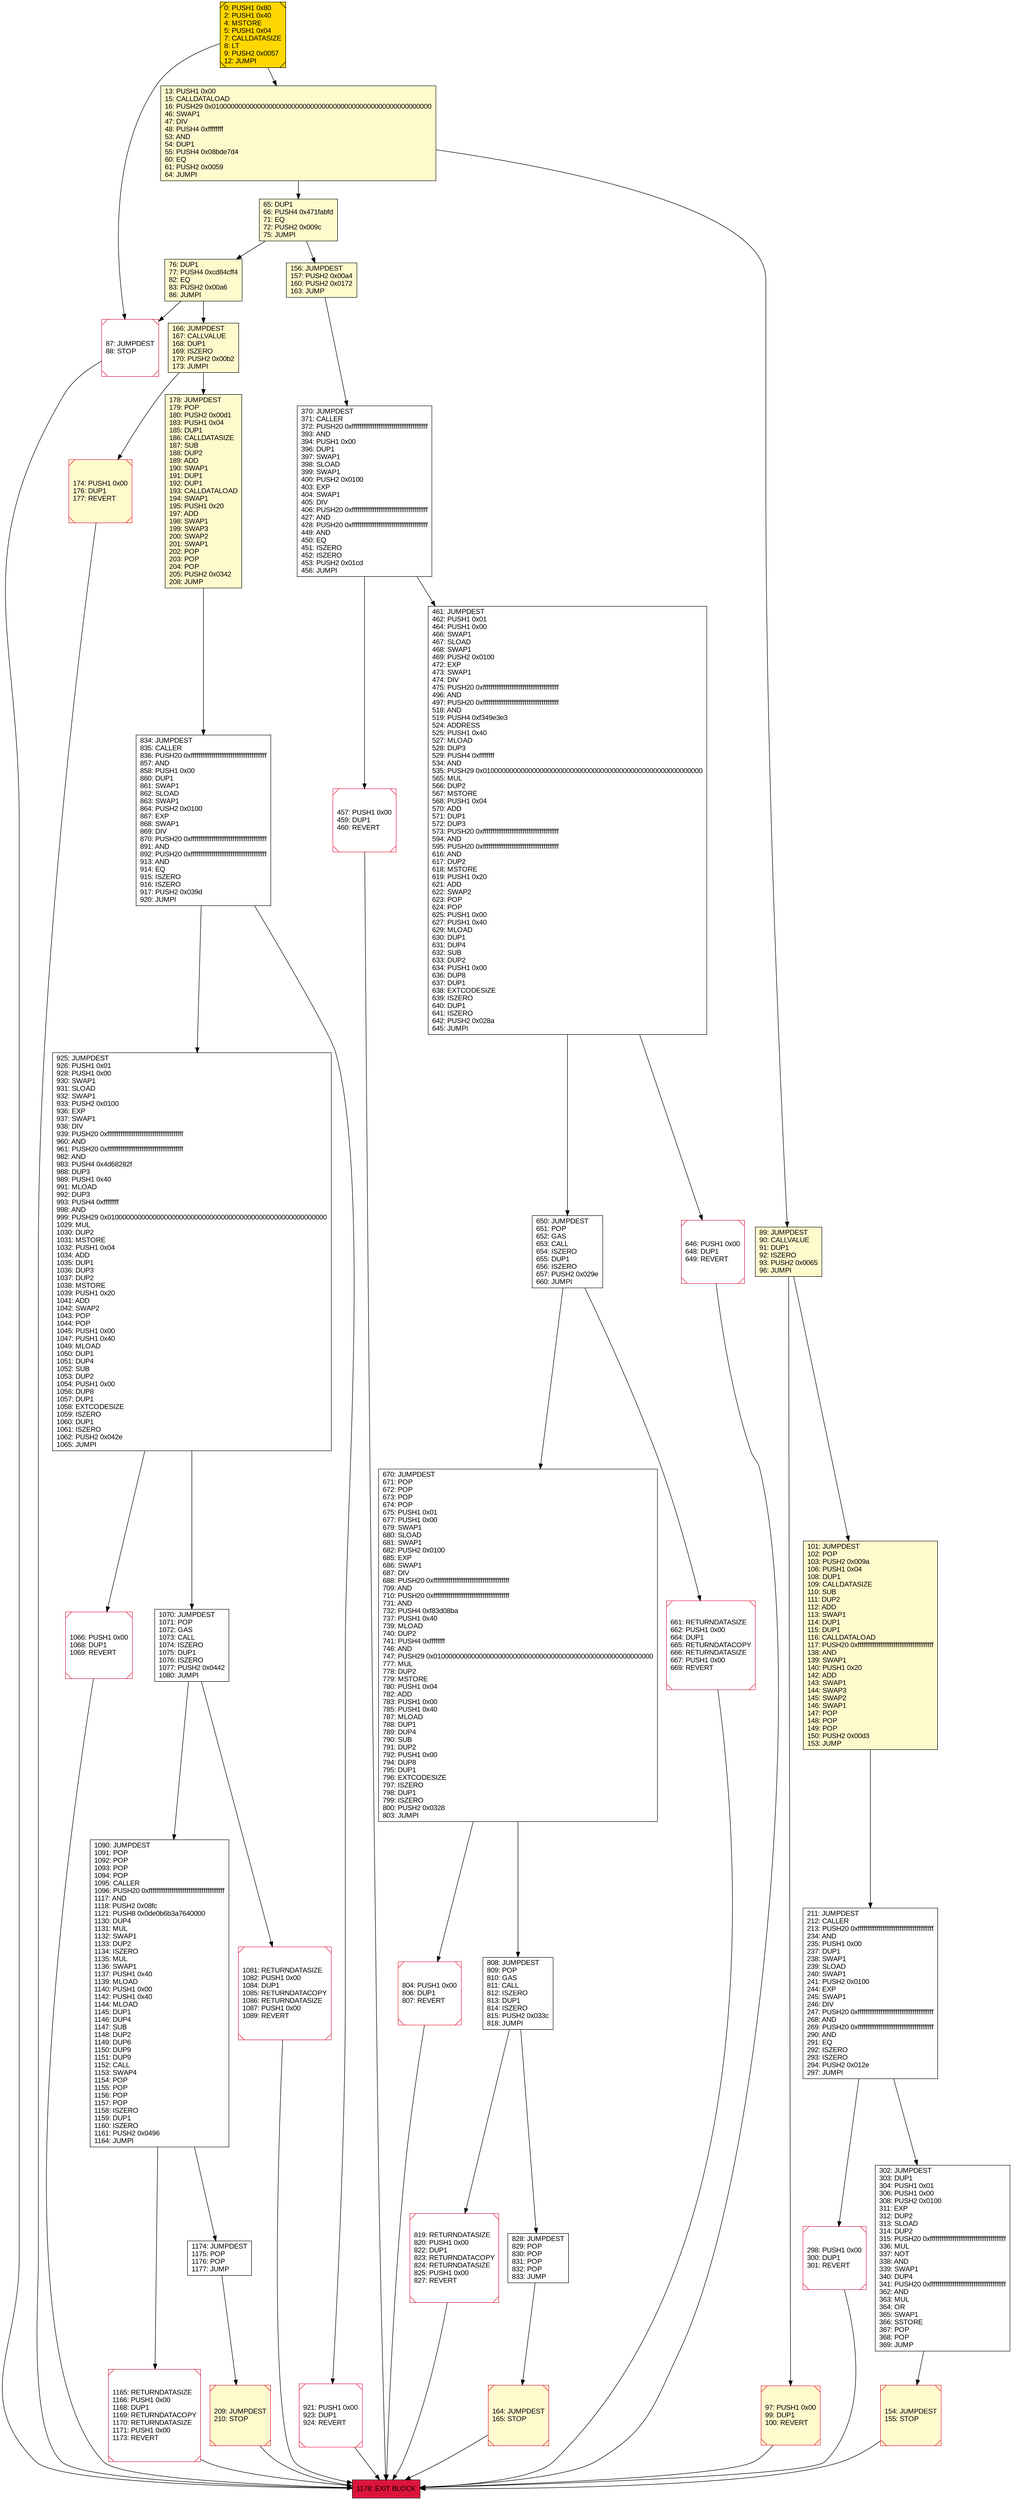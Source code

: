 digraph G {
bgcolor=transparent rankdir=UD;
node [shape=box style=filled color=black fillcolor=white fontname=arial fontcolor=black];
97 [label="97: PUSH1 0x00\l99: DUP1\l100: REVERT\l" fillcolor=lemonchiffon shape=Msquare color=crimson ];
670 [label="670: JUMPDEST\l671: POP\l672: POP\l673: POP\l674: POP\l675: PUSH1 0x01\l677: PUSH1 0x00\l679: SWAP1\l680: SLOAD\l681: SWAP1\l682: PUSH2 0x0100\l685: EXP\l686: SWAP1\l687: DIV\l688: PUSH20 0xffffffffffffffffffffffffffffffffffffffff\l709: AND\l710: PUSH20 0xffffffffffffffffffffffffffffffffffffffff\l731: AND\l732: PUSH4 0xf83d08ba\l737: PUSH1 0x40\l739: MLOAD\l740: DUP2\l741: PUSH4 0xffffffff\l746: AND\l747: PUSH29 0x0100000000000000000000000000000000000000000000000000000000\l777: MUL\l778: DUP2\l779: MSTORE\l780: PUSH1 0x04\l782: ADD\l783: PUSH1 0x00\l785: PUSH1 0x40\l787: MLOAD\l788: DUP1\l789: DUP4\l790: SUB\l791: DUP2\l792: PUSH1 0x00\l794: DUP8\l795: DUP1\l796: EXTCODESIZE\l797: ISZERO\l798: DUP1\l799: ISZERO\l800: PUSH2 0x0328\l803: JUMPI\l" ];
87 [label="87: JUMPDEST\l88: STOP\l" shape=Msquare color=crimson ];
209 [label="209: JUMPDEST\l210: STOP\l" fillcolor=lemonchiffon shape=Msquare color=crimson ];
804 [label="804: PUSH1 0x00\l806: DUP1\l807: REVERT\l" shape=Msquare color=crimson ];
298 [label="298: PUSH1 0x00\l300: DUP1\l301: REVERT\l" shape=Msquare color=crimson ];
808 [label="808: JUMPDEST\l809: POP\l810: GAS\l811: CALL\l812: ISZERO\l813: DUP1\l814: ISZERO\l815: PUSH2 0x033c\l818: JUMPI\l" ];
1066 [label="1066: PUSH1 0x00\l1068: DUP1\l1069: REVERT\l" shape=Msquare color=crimson ];
76 [label="76: DUP1\l77: PUSH4 0xcd84cff4\l82: EQ\l83: PUSH2 0x00a6\l86: JUMPI\l" fillcolor=lemonchiffon ];
101 [label="101: JUMPDEST\l102: POP\l103: PUSH2 0x009a\l106: PUSH1 0x04\l108: DUP1\l109: CALLDATASIZE\l110: SUB\l111: DUP2\l112: ADD\l113: SWAP1\l114: DUP1\l115: DUP1\l116: CALLDATALOAD\l117: PUSH20 0xffffffffffffffffffffffffffffffffffffffff\l138: AND\l139: SWAP1\l140: PUSH1 0x20\l142: ADD\l143: SWAP1\l144: SWAP3\l145: SWAP2\l146: SWAP1\l147: POP\l148: POP\l149: POP\l150: PUSH2 0x00d3\l153: JUMP\l" fillcolor=lemonchiffon ];
65 [label="65: DUP1\l66: PUSH4 0x471fabfd\l71: EQ\l72: PUSH2 0x009c\l75: JUMPI\l" fillcolor=lemonchiffon ];
154 [label="154: JUMPDEST\l155: STOP\l" fillcolor=lemonchiffon shape=Msquare color=crimson ];
661 [label="661: RETURNDATASIZE\l662: PUSH1 0x00\l664: DUP1\l665: RETURNDATACOPY\l666: RETURNDATASIZE\l667: PUSH1 0x00\l669: REVERT\l" shape=Msquare color=crimson ];
174 [label="174: PUSH1 0x00\l176: DUP1\l177: REVERT\l" fillcolor=lemonchiffon shape=Msquare color=crimson ];
211 [label="211: JUMPDEST\l212: CALLER\l213: PUSH20 0xffffffffffffffffffffffffffffffffffffffff\l234: AND\l235: PUSH1 0x00\l237: DUP1\l238: SWAP1\l239: SLOAD\l240: SWAP1\l241: PUSH2 0x0100\l244: EXP\l245: SWAP1\l246: DIV\l247: PUSH20 0xffffffffffffffffffffffffffffffffffffffff\l268: AND\l269: PUSH20 0xffffffffffffffffffffffffffffffffffffffff\l290: AND\l291: EQ\l292: ISZERO\l293: ISZERO\l294: PUSH2 0x012e\l297: JUMPI\l" ];
156 [label="156: JUMPDEST\l157: PUSH2 0x00a4\l160: PUSH2 0x0172\l163: JUMP\l" fillcolor=lemonchiffon ];
166 [label="166: JUMPDEST\l167: CALLVALUE\l168: DUP1\l169: ISZERO\l170: PUSH2 0x00b2\l173: JUMPI\l" fillcolor=lemonchiffon ];
1090 [label="1090: JUMPDEST\l1091: POP\l1092: POP\l1093: POP\l1094: POP\l1095: CALLER\l1096: PUSH20 0xffffffffffffffffffffffffffffffffffffffff\l1117: AND\l1118: PUSH2 0x08fc\l1121: PUSH8 0x0de0b6b3a7640000\l1130: DUP4\l1131: MUL\l1132: SWAP1\l1133: DUP2\l1134: ISZERO\l1135: MUL\l1136: SWAP1\l1137: PUSH1 0x40\l1139: MLOAD\l1140: PUSH1 0x00\l1142: PUSH1 0x40\l1144: MLOAD\l1145: DUP1\l1146: DUP4\l1147: SUB\l1148: DUP2\l1149: DUP6\l1150: DUP9\l1151: DUP9\l1152: CALL\l1153: SWAP4\l1154: POP\l1155: POP\l1156: POP\l1157: POP\l1158: ISZERO\l1159: DUP1\l1160: ISZERO\l1161: PUSH2 0x0496\l1164: JUMPI\l" ];
89 [label="89: JUMPDEST\l90: CALLVALUE\l91: DUP1\l92: ISZERO\l93: PUSH2 0x0065\l96: JUMPI\l" fillcolor=lemonchiffon ];
370 [label="370: JUMPDEST\l371: CALLER\l372: PUSH20 0xffffffffffffffffffffffffffffffffffffffff\l393: AND\l394: PUSH1 0x00\l396: DUP1\l397: SWAP1\l398: SLOAD\l399: SWAP1\l400: PUSH2 0x0100\l403: EXP\l404: SWAP1\l405: DIV\l406: PUSH20 0xffffffffffffffffffffffffffffffffffffffff\l427: AND\l428: PUSH20 0xffffffffffffffffffffffffffffffffffffffff\l449: AND\l450: EQ\l451: ISZERO\l452: ISZERO\l453: PUSH2 0x01cd\l456: JUMPI\l" ];
925 [label="925: JUMPDEST\l926: PUSH1 0x01\l928: PUSH1 0x00\l930: SWAP1\l931: SLOAD\l932: SWAP1\l933: PUSH2 0x0100\l936: EXP\l937: SWAP1\l938: DIV\l939: PUSH20 0xffffffffffffffffffffffffffffffffffffffff\l960: AND\l961: PUSH20 0xffffffffffffffffffffffffffffffffffffffff\l982: AND\l983: PUSH4 0x4d68282f\l988: DUP3\l989: PUSH1 0x40\l991: MLOAD\l992: DUP3\l993: PUSH4 0xffffffff\l998: AND\l999: PUSH29 0x0100000000000000000000000000000000000000000000000000000000\l1029: MUL\l1030: DUP2\l1031: MSTORE\l1032: PUSH1 0x04\l1034: ADD\l1035: DUP1\l1036: DUP3\l1037: DUP2\l1038: MSTORE\l1039: PUSH1 0x20\l1041: ADD\l1042: SWAP2\l1043: POP\l1044: POP\l1045: PUSH1 0x00\l1047: PUSH1 0x40\l1049: MLOAD\l1050: DUP1\l1051: DUP4\l1052: SUB\l1053: DUP2\l1054: PUSH1 0x00\l1056: DUP8\l1057: DUP1\l1058: EXTCODESIZE\l1059: ISZERO\l1060: DUP1\l1061: ISZERO\l1062: PUSH2 0x042e\l1065: JUMPI\l" ];
1165 [label="1165: RETURNDATASIZE\l1166: PUSH1 0x00\l1168: DUP1\l1169: RETURNDATACOPY\l1170: RETURNDATASIZE\l1171: PUSH1 0x00\l1173: REVERT\l" shape=Msquare color=crimson ];
13 [label="13: PUSH1 0x00\l15: CALLDATALOAD\l16: PUSH29 0x0100000000000000000000000000000000000000000000000000000000\l46: SWAP1\l47: DIV\l48: PUSH4 0xffffffff\l53: AND\l54: DUP1\l55: PUSH4 0x08bde7d4\l60: EQ\l61: PUSH2 0x0059\l64: JUMPI\l" fillcolor=lemonchiffon ];
1178 [label="1178: EXIT BLOCK\l" fillcolor=crimson ];
1174 [label="1174: JUMPDEST\l1175: POP\l1176: POP\l1177: JUMP\l" ];
834 [label="834: JUMPDEST\l835: CALLER\l836: PUSH20 0xffffffffffffffffffffffffffffffffffffffff\l857: AND\l858: PUSH1 0x00\l860: DUP1\l861: SWAP1\l862: SLOAD\l863: SWAP1\l864: PUSH2 0x0100\l867: EXP\l868: SWAP1\l869: DIV\l870: PUSH20 0xffffffffffffffffffffffffffffffffffffffff\l891: AND\l892: PUSH20 0xffffffffffffffffffffffffffffffffffffffff\l913: AND\l914: EQ\l915: ISZERO\l916: ISZERO\l917: PUSH2 0x039d\l920: JUMPI\l" ];
650 [label="650: JUMPDEST\l651: POP\l652: GAS\l653: CALL\l654: ISZERO\l655: DUP1\l656: ISZERO\l657: PUSH2 0x029e\l660: JUMPI\l" ];
1081 [label="1081: RETURNDATASIZE\l1082: PUSH1 0x00\l1084: DUP1\l1085: RETURNDATACOPY\l1086: RETURNDATASIZE\l1087: PUSH1 0x00\l1089: REVERT\l" shape=Msquare color=crimson ];
646 [label="646: PUSH1 0x00\l648: DUP1\l649: REVERT\l" shape=Msquare color=crimson ];
457 [label="457: PUSH1 0x00\l459: DUP1\l460: REVERT\l" shape=Msquare color=crimson ];
819 [label="819: RETURNDATASIZE\l820: PUSH1 0x00\l822: DUP1\l823: RETURNDATACOPY\l824: RETURNDATASIZE\l825: PUSH1 0x00\l827: REVERT\l" shape=Msquare color=crimson ];
1070 [label="1070: JUMPDEST\l1071: POP\l1072: GAS\l1073: CALL\l1074: ISZERO\l1075: DUP1\l1076: ISZERO\l1077: PUSH2 0x0442\l1080: JUMPI\l" ];
302 [label="302: JUMPDEST\l303: DUP1\l304: PUSH1 0x01\l306: PUSH1 0x00\l308: PUSH2 0x0100\l311: EXP\l312: DUP2\l313: SLOAD\l314: DUP2\l315: PUSH20 0xffffffffffffffffffffffffffffffffffffffff\l336: MUL\l337: NOT\l338: AND\l339: SWAP1\l340: DUP4\l341: PUSH20 0xffffffffffffffffffffffffffffffffffffffff\l362: AND\l363: MUL\l364: OR\l365: SWAP1\l366: SSTORE\l367: POP\l368: POP\l369: JUMP\l" ];
461 [label="461: JUMPDEST\l462: PUSH1 0x01\l464: PUSH1 0x00\l466: SWAP1\l467: SLOAD\l468: SWAP1\l469: PUSH2 0x0100\l472: EXP\l473: SWAP1\l474: DIV\l475: PUSH20 0xffffffffffffffffffffffffffffffffffffffff\l496: AND\l497: PUSH20 0xffffffffffffffffffffffffffffffffffffffff\l518: AND\l519: PUSH4 0xf349e3e3\l524: ADDRESS\l525: PUSH1 0x40\l527: MLOAD\l528: DUP3\l529: PUSH4 0xffffffff\l534: AND\l535: PUSH29 0x0100000000000000000000000000000000000000000000000000000000\l565: MUL\l566: DUP2\l567: MSTORE\l568: PUSH1 0x04\l570: ADD\l571: DUP1\l572: DUP3\l573: PUSH20 0xffffffffffffffffffffffffffffffffffffffff\l594: AND\l595: PUSH20 0xffffffffffffffffffffffffffffffffffffffff\l616: AND\l617: DUP2\l618: MSTORE\l619: PUSH1 0x20\l621: ADD\l622: SWAP2\l623: POP\l624: POP\l625: PUSH1 0x00\l627: PUSH1 0x40\l629: MLOAD\l630: DUP1\l631: DUP4\l632: SUB\l633: DUP2\l634: PUSH1 0x00\l636: DUP8\l637: DUP1\l638: EXTCODESIZE\l639: ISZERO\l640: DUP1\l641: ISZERO\l642: PUSH2 0x028a\l645: JUMPI\l" ];
178 [label="178: JUMPDEST\l179: POP\l180: PUSH2 0x00d1\l183: PUSH1 0x04\l185: DUP1\l186: CALLDATASIZE\l187: SUB\l188: DUP2\l189: ADD\l190: SWAP1\l191: DUP1\l192: DUP1\l193: CALLDATALOAD\l194: SWAP1\l195: PUSH1 0x20\l197: ADD\l198: SWAP1\l199: SWAP3\l200: SWAP2\l201: SWAP1\l202: POP\l203: POP\l204: POP\l205: PUSH2 0x0342\l208: JUMP\l" fillcolor=lemonchiffon ];
164 [label="164: JUMPDEST\l165: STOP\l" fillcolor=lemonchiffon shape=Msquare color=crimson ];
828 [label="828: JUMPDEST\l829: POP\l830: POP\l831: POP\l832: POP\l833: JUMP\l" ];
921 [label="921: PUSH1 0x00\l923: DUP1\l924: REVERT\l" shape=Msquare color=crimson ];
0 [label="0: PUSH1 0x80\l2: PUSH1 0x40\l4: MSTORE\l5: PUSH1 0x04\l7: CALLDATASIZE\l8: LT\l9: PUSH2 0x0057\l12: JUMPI\l" fillcolor=lemonchiffon shape=Msquare fillcolor=gold ];
65 -> 76;
1090 -> 1165;
156 -> 370;
670 -> 808;
13 -> 89;
1165 -> 1178;
76 -> 87;
298 -> 1178;
1066 -> 1178;
89 -> 97;
154 -> 1178;
661 -> 1178;
174 -> 1178;
13 -> 65;
1174 -> 209;
211 -> 298;
101 -> 211;
76 -> 166;
925 -> 1066;
65 -> 156;
804 -> 1178;
921 -> 1178;
302 -> 154;
164 -> 1178;
650 -> 661;
819 -> 1178;
1081 -> 1178;
808 -> 828;
211 -> 302;
370 -> 457;
646 -> 1178;
370 -> 461;
828 -> 164;
670 -> 804;
834 -> 925;
461 -> 650;
1070 -> 1081;
461 -> 646;
1090 -> 1174;
87 -> 1178;
97 -> 1178;
166 -> 174;
89 -> 101;
209 -> 1178;
650 -> 670;
808 -> 819;
0 -> 13;
834 -> 921;
457 -> 1178;
178 -> 834;
1070 -> 1090;
925 -> 1070;
166 -> 178;
0 -> 87;
}